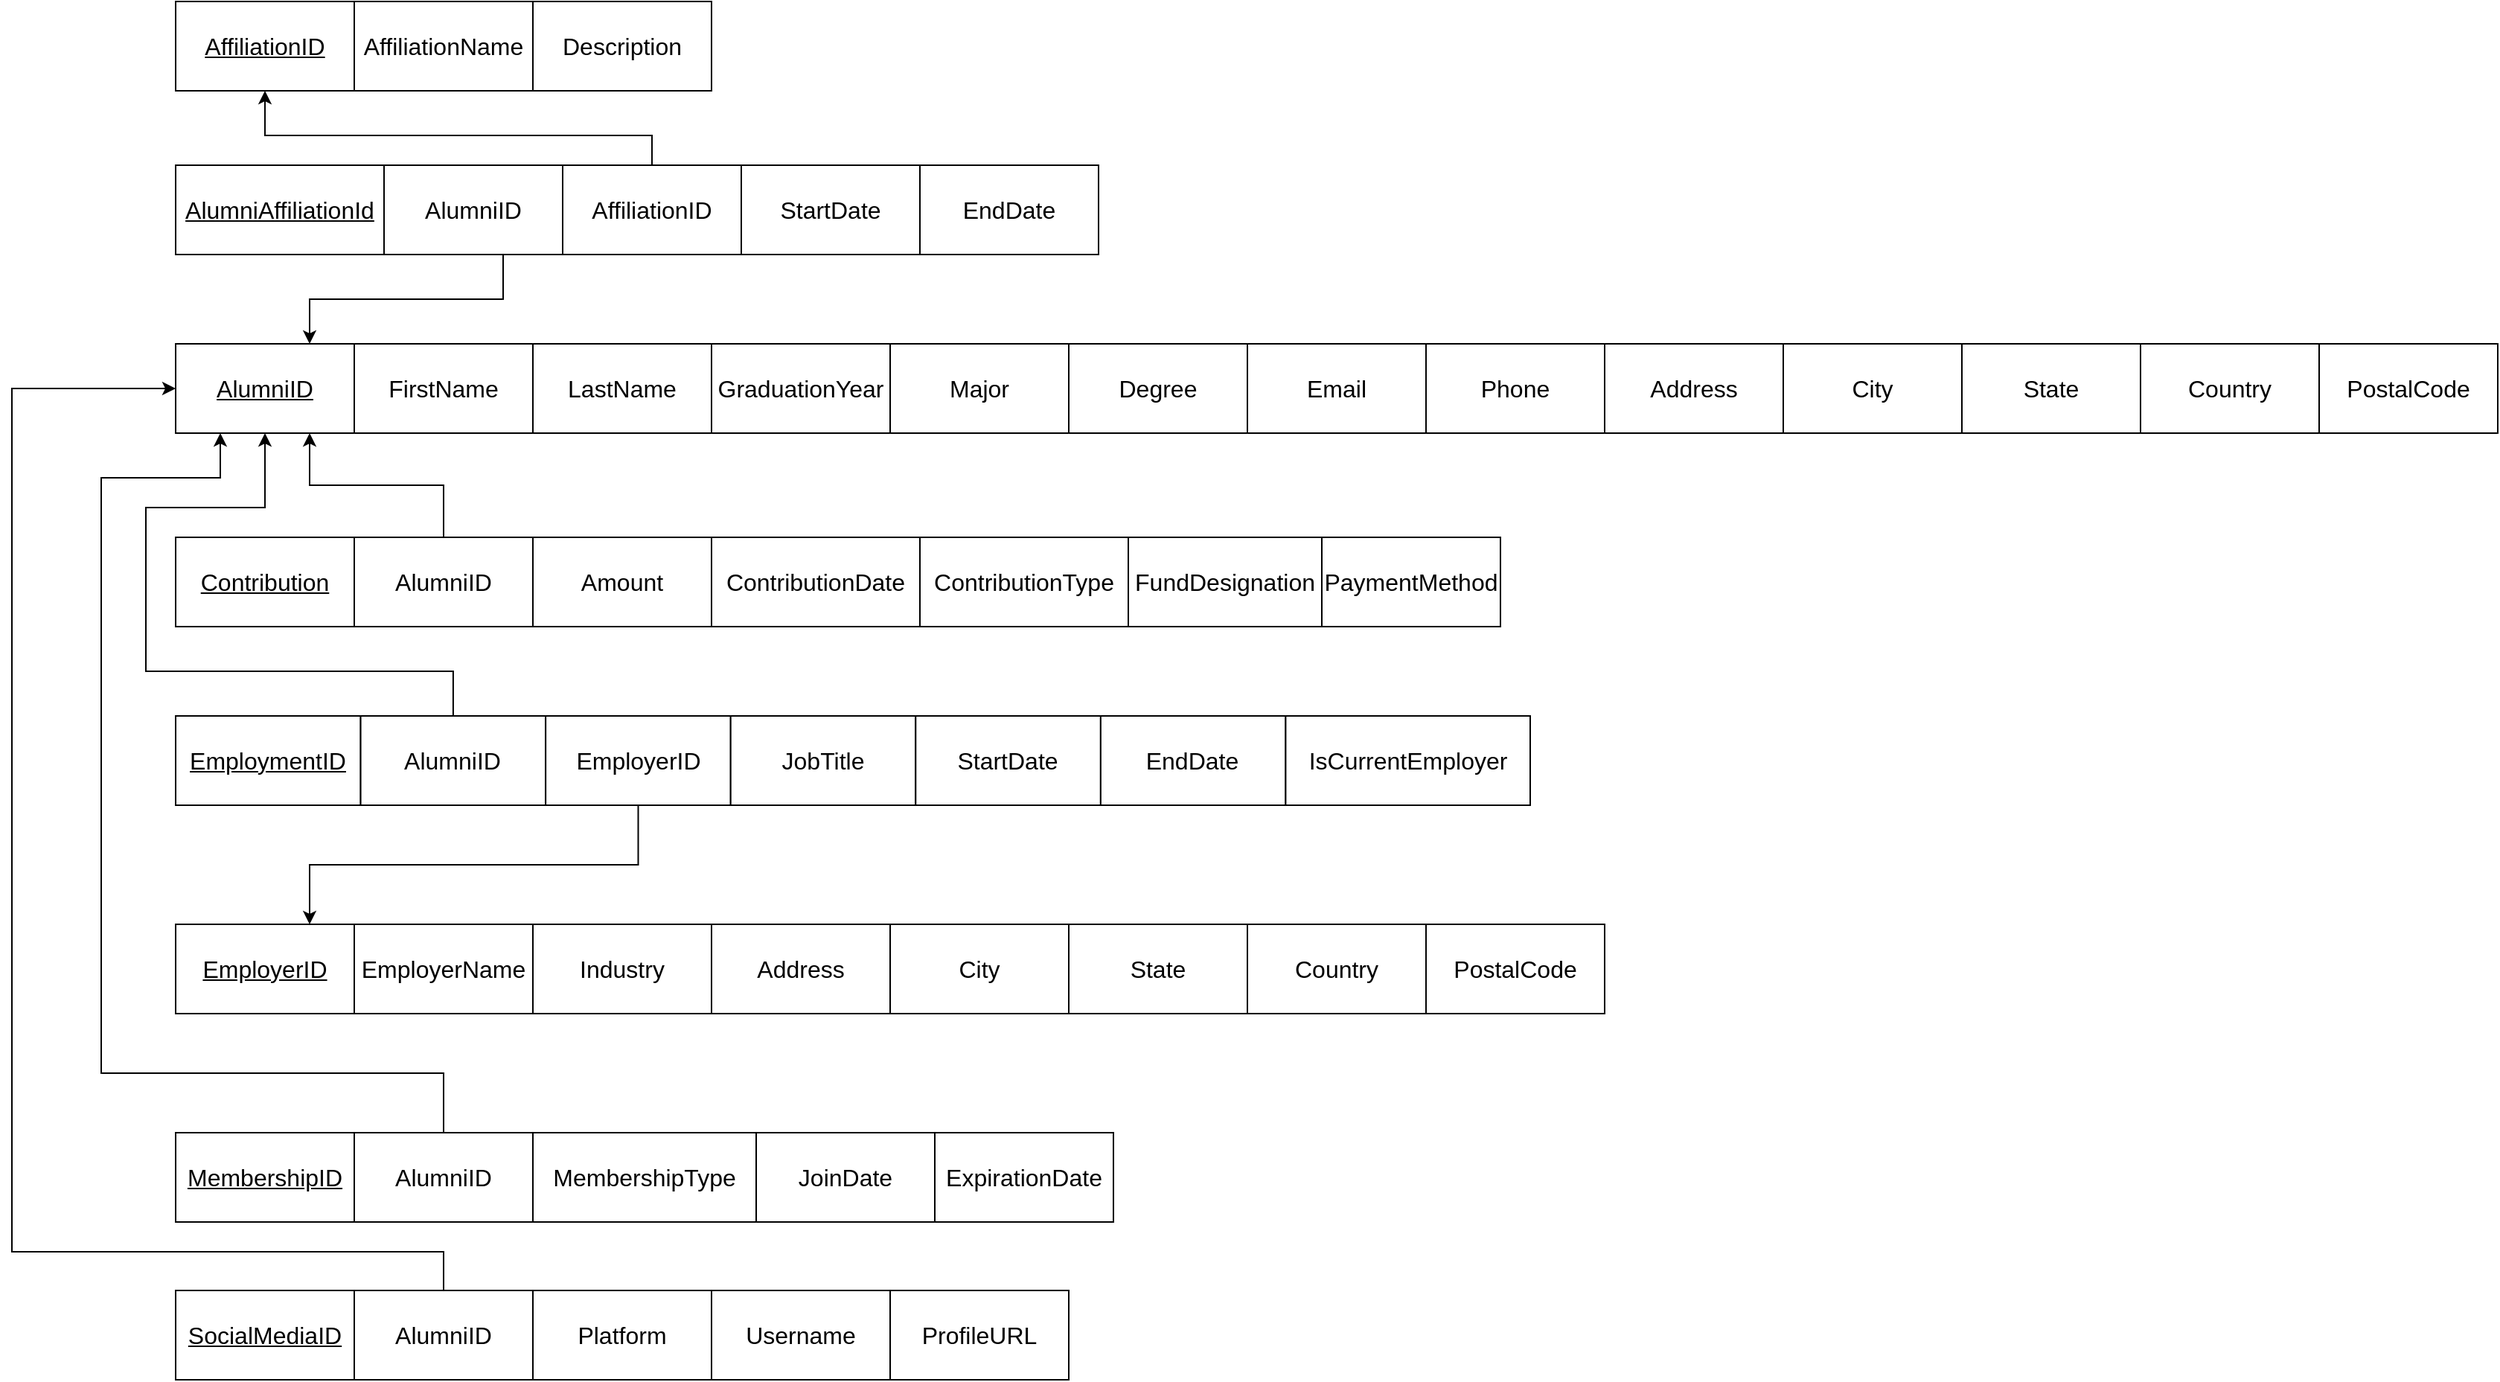 <mxfile version="21.1.8" type="github">
  <diagram name="Page-1" id="mag1rdUsaSiSaSOApt0M">
    <mxGraphModel dx="2052" dy="1500" grid="1" gridSize="10" guides="1" tooltips="1" connect="1" arrows="1" fold="1" page="0" pageScale="1" pageWidth="850" pageHeight="1100" math="0" shadow="0">
      <root>
        <mxCell id="0" />
        <mxCell id="1" parent="0" />
        <mxCell id="jXcQbSGoJ0l4pG3kUkK5-95" value="" style="group;labelBackgroundColor=none;" parent="1" vertex="1" connectable="0">
          <mxGeometry x="10" y="646" width="600" height="60" as="geometry" />
        </mxCell>
        <mxCell id="jXcQbSGoJ0l4pG3kUkK5-90" value="&lt;u&gt;SocialMediaID&lt;/u&gt;" style="rounded=0;whiteSpace=wrap;html=1;fontSize=16;labelBackgroundColor=none;" parent="jXcQbSGoJ0l4pG3kUkK5-95" vertex="1">
          <mxGeometry width="120" height="60" as="geometry" />
        </mxCell>
        <mxCell id="jXcQbSGoJ0l4pG3kUkK5-91" value="AlumniID" style="rounded=0;whiteSpace=wrap;html=1;fontSize=16;labelBackgroundColor=none;" parent="jXcQbSGoJ0l4pG3kUkK5-95" vertex="1">
          <mxGeometry x="120" width="120" height="60" as="geometry" />
        </mxCell>
        <mxCell id="jXcQbSGoJ0l4pG3kUkK5-92" value="Platform" style="rounded=0;whiteSpace=wrap;html=1;fontSize=16;labelBackgroundColor=none;" parent="jXcQbSGoJ0l4pG3kUkK5-95" vertex="1">
          <mxGeometry x="240" width="120" height="60" as="geometry" />
        </mxCell>
        <mxCell id="jXcQbSGoJ0l4pG3kUkK5-93" value="Username" style="rounded=0;whiteSpace=wrap;html=1;fontSize=16;labelBackgroundColor=none;" parent="jXcQbSGoJ0l4pG3kUkK5-95" vertex="1">
          <mxGeometry x="360" width="120" height="60" as="geometry" />
        </mxCell>
        <mxCell id="jXcQbSGoJ0l4pG3kUkK5-94" value="ProfileURL" style="rounded=0;whiteSpace=wrap;html=1;fontSize=16;labelBackgroundColor=none;" parent="jXcQbSGoJ0l4pG3kUkK5-95" vertex="1">
          <mxGeometry x="480" width="120" height="60" as="geometry" />
        </mxCell>
        <mxCell id="jXcQbSGoJ0l4pG3kUkK5-96" value="" style="group;labelBackgroundColor=none;" parent="1" vertex="1" connectable="0">
          <mxGeometry x="10" y="540" width="600" height="60" as="geometry" />
        </mxCell>
        <mxCell id="jXcQbSGoJ0l4pG3kUkK5-82" value="&lt;u&gt;MembershipID&lt;/u&gt;" style="rounded=0;whiteSpace=wrap;html=1;fontSize=16;labelBackgroundColor=none;" parent="jXcQbSGoJ0l4pG3kUkK5-96" vertex="1">
          <mxGeometry width="120" height="60" as="geometry" />
        </mxCell>
        <mxCell id="jXcQbSGoJ0l4pG3kUkK5-83" value="AlumniID" style="rounded=0;whiteSpace=wrap;html=1;fontSize=16;labelBackgroundColor=none;" parent="jXcQbSGoJ0l4pG3kUkK5-96" vertex="1">
          <mxGeometry x="120" width="120" height="60" as="geometry" />
        </mxCell>
        <mxCell id="jXcQbSGoJ0l4pG3kUkK5-84" value="MembershipType" style="rounded=0;whiteSpace=wrap;html=1;fontSize=16;labelBackgroundColor=none;" parent="jXcQbSGoJ0l4pG3kUkK5-96" vertex="1">
          <mxGeometry x="240" width="150" height="60" as="geometry" />
        </mxCell>
        <mxCell id="jXcQbSGoJ0l4pG3kUkK5-85" value="JoinDate" style="rounded=0;whiteSpace=wrap;html=1;fontSize=16;labelBackgroundColor=none;" parent="jXcQbSGoJ0l4pG3kUkK5-96" vertex="1">
          <mxGeometry x="390" width="120" height="60" as="geometry" />
        </mxCell>
        <mxCell id="jXcQbSGoJ0l4pG3kUkK5-86" value="ExpirationDate" style="rounded=0;whiteSpace=wrap;html=1;fontSize=16;labelBackgroundColor=none;" parent="jXcQbSGoJ0l4pG3kUkK5-96" vertex="1">
          <mxGeometry x="510" width="120" height="60" as="geometry" />
        </mxCell>
        <mxCell id="jXcQbSGoJ0l4pG3kUkK5-97" value="" style="group;labelBackgroundColor=none;" parent="1" vertex="1" connectable="0">
          <mxGeometry x="10" y="400" width="960" height="60" as="geometry" />
        </mxCell>
        <mxCell id="jXcQbSGoJ0l4pG3kUkK5-74" value="&lt;u&gt;EmployerID&lt;/u&gt;" style="rounded=0;whiteSpace=wrap;html=1;fontSize=16;labelBackgroundColor=none;" parent="jXcQbSGoJ0l4pG3kUkK5-97" vertex="1">
          <mxGeometry width="120" height="60" as="geometry" />
        </mxCell>
        <mxCell id="jXcQbSGoJ0l4pG3kUkK5-75" value="EmployerName" style="rounded=0;whiteSpace=wrap;html=1;fontSize=16;labelBackgroundColor=none;" parent="jXcQbSGoJ0l4pG3kUkK5-97" vertex="1">
          <mxGeometry x="120" width="120" height="60" as="geometry" />
        </mxCell>
        <mxCell id="jXcQbSGoJ0l4pG3kUkK5-76" value="Industry" style="rounded=0;whiteSpace=wrap;html=1;fontSize=16;labelBackgroundColor=none;" parent="jXcQbSGoJ0l4pG3kUkK5-97" vertex="1">
          <mxGeometry x="240" width="120" height="60" as="geometry" />
        </mxCell>
        <mxCell id="jXcQbSGoJ0l4pG3kUkK5-77" value="Address" style="rounded=0;whiteSpace=wrap;html=1;fontSize=16;labelBackgroundColor=none;" parent="jXcQbSGoJ0l4pG3kUkK5-97" vertex="1">
          <mxGeometry x="360" width="120" height="60" as="geometry" />
        </mxCell>
        <mxCell id="jXcQbSGoJ0l4pG3kUkK5-78" value="City" style="rounded=0;whiteSpace=wrap;html=1;fontSize=16;labelBackgroundColor=none;" parent="jXcQbSGoJ0l4pG3kUkK5-97" vertex="1">
          <mxGeometry x="480" width="120" height="60" as="geometry" />
        </mxCell>
        <mxCell id="jXcQbSGoJ0l4pG3kUkK5-79" value="State" style="rounded=0;whiteSpace=wrap;html=1;fontSize=16;labelBackgroundColor=none;" parent="jXcQbSGoJ0l4pG3kUkK5-97" vertex="1">
          <mxGeometry x="600" width="120" height="60" as="geometry" />
        </mxCell>
        <mxCell id="jXcQbSGoJ0l4pG3kUkK5-80" value="Country" style="rounded=0;whiteSpace=wrap;html=1;fontSize=16;labelBackgroundColor=none;" parent="jXcQbSGoJ0l4pG3kUkK5-97" vertex="1">
          <mxGeometry x="720" width="120" height="60" as="geometry" />
        </mxCell>
        <mxCell id="jXcQbSGoJ0l4pG3kUkK5-81" value="PostalCode" style="rounded=0;whiteSpace=wrap;html=1;fontSize=16;labelBackgroundColor=none;" parent="jXcQbSGoJ0l4pG3kUkK5-97" vertex="1">
          <mxGeometry x="840" width="120" height="60" as="geometry" />
        </mxCell>
        <mxCell id="jXcQbSGoJ0l4pG3kUkK5-99" value="" style="group;labelBackgroundColor=none;" parent="1" vertex="1" connectable="0">
          <mxGeometry x="10" y="260" width="910" height="60" as="geometry" />
        </mxCell>
        <mxCell id="jXcQbSGoJ0l4pG3kUkK5-67" value="&lt;u&gt;EmploymentID&lt;/u&gt;" style="rounded=0;whiteSpace=wrap;html=1;fontSize=16;labelBackgroundColor=none;" parent="jXcQbSGoJ0l4pG3kUkK5-99" vertex="1">
          <mxGeometry width="124.286" height="60" as="geometry" />
        </mxCell>
        <mxCell id="jXcQbSGoJ0l4pG3kUkK5-68" value="AlumniID" style="rounded=0;whiteSpace=wrap;html=1;fontSize=16;labelBackgroundColor=none;" parent="jXcQbSGoJ0l4pG3kUkK5-99" vertex="1">
          <mxGeometry x="124.286" width="124.286" height="60" as="geometry" />
        </mxCell>
        <mxCell id="jXcQbSGoJ0l4pG3kUkK5-69" value="EmployerID" style="rounded=0;whiteSpace=wrap;html=1;fontSize=16;labelBackgroundColor=none;" parent="jXcQbSGoJ0l4pG3kUkK5-99" vertex="1">
          <mxGeometry x="248.571" width="124.286" height="60" as="geometry" />
        </mxCell>
        <mxCell id="jXcQbSGoJ0l4pG3kUkK5-70" value="JobTitle" style="rounded=0;whiteSpace=wrap;html=1;fontSize=16;labelBackgroundColor=none;" parent="jXcQbSGoJ0l4pG3kUkK5-99" vertex="1">
          <mxGeometry x="372.857" width="124.286" height="60" as="geometry" />
        </mxCell>
        <mxCell id="jXcQbSGoJ0l4pG3kUkK5-71" value="StartDate" style="rounded=0;whiteSpace=wrap;html=1;fontSize=16;labelBackgroundColor=none;" parent="jXcQbSGoJ0l4pG3kUkK5-99" vertex="1">
          <mxGeometry x="497.143" width="124.286" height="60" as="geometry" />
        </mxCell>
        <mxCell id="jXcQbSGoJ0l4pG3kUkK5-72" value="EndDate" style="rounded=0;whiteSpace=wrap;html=1;fontSize=16;labelBackgroundColor=none;" parent="jXcQbSGoJ0l4pG3kUkK5-99" vertex="1">
          <mxGeometry x="621.429" width="124.286" height="60" as="geometry" />
        </mxCell>
        <mxCell id="jXcQbSGoJ0l4pG3kUkK5-73" value="IsCurrentEmployer" style="rounded=0;whiteSpace=wrap;html=1;fontSize=16;labelBackgroundColor=none;" parent="jXcQbSGoJ0l4pG3kUkK5-99" vertex="1">
          <mxGeometry x="745.71" width="164.29" height="60" as="geometry" />
        </mxCell>
        <mxCell id="jXcQbSGoJ0l4pG3kUkK5-100" value="" style="group;labelBackgroundColor=none;" parent="1" vertex="1" connectable="0">
          <mxGeometry x="10" y="140" width="840" height="60" as="geometry" />
        </mxCell>
        <mxCell id="jXcQbSGoJ0l4pG3kUkK5-59" value="&lt;u&gt;Contribution&lt;/u&gt;" style="rounded=0;whiteSpace=wrap;html=1;fontSize=16;labelBackgroundColor=none;" parent="jXcQbSGoJ0l4pG3kUkK5-100" vertex="1">
          <mxGeometry width="120" height="60" as="geometry" />
        </mxCell>
        <mxCell id="jXcQbSGoJ0l4pG3kUkK5-60" value="AlumniID" style="rounded=0;whiteSpace=wrap;html=1;fontSize=16;labelBackgroundColor=none;" parent="jXcQbSGoJ0l4pG3kUkK5-100" vertex="1">
          <mxGeometry x="120" width="120" height="60" as="geometry" />
        </mxCell>
        <mxCell id="jXcQbSGoJ0l4pG3kUkK5-61" value="Amount" style="rounded=0;whiteSpace=wrap;html=1;fontSize=16;labelBackgroundColor=none;" parent="jXcQbSGoJ0l4pG3kUkK5-100" vertex="1">
          <mxGeometry x="240" width="120" height="60" as="geometry" />
        </mxCell>
        <mxCell id="jXcQbSGoJ0l4pG3kUkK5-62" value="ContributionDate" style="rounded=0;whiteSpace=wrap;html=1;fontSize=16;labelBackgroundColor=none;" parent="jXcQbSGoJ0l4pG3kUkK5-100" vertex="1">
          <mxGeometry x="360" width="140" height="60" as="geometry" />
        </mxCell>
        <mxCell id="jXcQbSGoJ0l4pG3kUkK5-63" value="ContributionType" style="rounded=0;whiteSpace=wrap;html=1;fontSize=16;labelBackgroundColor=none;" parent="jXcQbSGoJ0l4pG3kUkK5-100" vertex="1">
          <mxGeometry x="500" width="140" height="60" as="geometry" />
        </mxCell>
        <mxCell id="jXcQbSGoJ0l4pG3kUkK5-64" value="FundDesignation" style="rounded=0;whiteSpace=wrap;html=1;fontSize=16;labelBackgroundColor=none;" parent="jXcQbSGoJ0l4pG3kUkK5-100" vertex="1">
          <mxGeometry x="640" width="130" height="60" as="geometry" />
        </mxCell>
        <mxCell id="jXcQbSGoJ0l4pG3kUkK5-65" value="PaymentMethod" style="rounded=0;whiteSpace=wrap;html=1;fontSize=16;labelBackgroundColor=none;" parent="jXcQbSGoJ0l4pG3kUkK5-100" vertex="1">
          <mxGeometry x="770" width="120" height="60" as="geometry" />
        </mxCell>
        <mxCell id="jXcQbSGoJ0l4pG3kUkK5-101" value="" style="group;labelBackgroundColor=none;" parent="1" vertex="1" connectable="0">
          <mxGeometry x="10" y="10" width="1560" height="60" as="geometry" />
        </mxCell>
        <mxCell id="jXcQbSGoJ0l4pG3kUkK5-15" value="&lt;u&gt;AlumniID&lt;/u&gt;" style="rounded=0;whiteSpace=wrap;html=1;fontSize=16;labelBackgroundColor=none;" parent="jXcQbSGoJ0l4pG3kUkK5-101" vertex="1">
          <mxGeometry width="120" height="60" as="geometry" />
        </mxCell>
        <mxCell id="jXcQbSGoJ0l4pG3kUkK5-16" value="FirstName" style="rounded=0;whiteSpace=wrap;html=1;fontSize=16;labelBackgroundColor=none;" parent="jXcQbSGoJ0l4pG3kUkK5-101" vertex="1">
          <mxGeometry x="120" width="120" height="60" as="geometry" />
        </mxCell>
        <mxCell id="jXcQbSGoJ0l4pG3kUkK5-17" value="LastName" style="rounded=0;whiteSpace=wrap;html=1;fontSize=16;labelBackgroundColor=none;" parent="jXcQbSGoJ0l4pG3kUkK5-101" vertex="1">
          <mxGeometry x="240" width="120" height="60" as="geometry" />
        </mxCell>
        <mxCell id="jXcQbSGoJ0l4pG3kUkK5-18" value="GraduationYear" style="rounded=0;whiteSpace=wrap;html=1;fontSize=16;labelBackgroundColor=none;" parent="jXcQbSGoJ0l4pG3kUkK5-101" vertex="1">
          <mxGeometry x="360" width="120" height="60" as="geometry" />
        </mxCell>
        <mxCell id="jXcQbSGoJ0l4pG3kUkK5-19" value="Major" style="rounded=0;whiteSpace=wrap;html=1;fontSize=16;labelBackgroundColor=none;" parent="jXcQbSGoJ0l4pG3kUkK5-101" vertex="1">
          <mxGeometry x="480" width="120" height="60" as="geometry" />
        </mxCell>
        <mxCell id="jXcQbSGoJ0l4pG3kUkK5-20" value="Degree" style="rounded=0;whiteSpace=wrap;html=1;fontSize=16;labelBackgroundColor=none;" parent="jXcQbSGoJ0l4pG3kUkK5-101" vertex="1">
          <mxGeometry x="600" width="120" height="60" as="geometry" />
        </mxCell>
        <mxCell id="jXcQbSGoJ0l4pG3kUkK5-21" value="Email" style="rounded=0;whiteSpace=wrap;html=1;fontSize=16;labelBackgroundColor=none;" parent="jXcQbSGoJ0l4pG3kUkK5-101" vertex="1">
          <mxGeometry x="720" width="120" height="60" as="geometry" />
        </mxCell>
        <mxCell id="jXcQbSGoJ0l4pG3kUkK5-22" value="Phone" style="rounded=0;whiteSpace=wrap;html=1;fontSize=16;labelBackgroundColor=none;" parent="jXcQbSGoJ0l4pG3kUkK5-101" vertex="1">
          <mxGeometry x="840" width="120" height="60" as="geometry" />
        </mxCell>
        <mxCell id="jXcQbSGoJ0l4pG3kUkK5-23" value="Address" style="rounded=0;whiteSpace=wrap;html=1;fontSize=16;labelBackgroundColor=none;" parent="jXcQbSGoJ0l4pG3kUkK5-101" vertex="1">
          <mxGeometry x="960" width="120" height="60" as="geometry" />
        </mxCell>
        <mxCell id="jXcQbSGoJ0l4pG3kUkK5-24" value="City" style="rounded=0;whiteSpace=wrap;html=1;fontSize=16;labelBackgroundColor=none;" parent="jXcQbSGoJ0l4pG3kUkK5-101" vertex="1">
          <mxGeometry x="1080" width="120" height="60" as="geometry" />
        </mxCell>
        <mxCell id="jXcQbSGoJ0l4pG3kUkK5-25" value="State" style="rounded=0;whiteSpace=wrap;html=1;fontSize=16;labelBackgroundColor=none;" parent="jXcQbSGoJ0l4pG3kUkK5-101" vertex="1">
          <mxGeometry x="1200" width="120" height="60" as="geometry" />
        </mxCell>
        <mxCell id="jXcQbSGoJ0l4pG3kUkK5-26" value="Country" style="rounded=0;whiteSpace=wrap;html=1;fontSize=16;labelBackgroundColor=none;" parent="jXcQbSGoJ0l4pG3kUkK5-101" vertex="1">
          <mxGeometry x="1320" width="120" height="60" as="geometry" />
        </mxCell>
        <mxCell id="jXcQbSGoJ0l4pG3kUkK5-27" value="PostalCode" style="rounded=0;whiteSpace=wrap;html=1;fontSize=16;labelBackgroundColor=none;" parent="jXcQbSGoJ0l4pG3kUkK5-101" vertex="1">
          <mxGeometry x="1440" width="120" height="60" as="geometry" />
        </mxCell>
        <mxCell id="jXcQbSGoJ0l4pG3kUkK5-102" value="" style="group;labelBackgroundColor=none;" parent="1" vertex="1" connectable="0">
          <mxGeometry x="10" y="-110" width="600" height="60" as="geometry" />
        </mxCell>
        <mxCell id="jXcQbSGoJ0l4pG3kUkK5-41" value="&lt;u&gt;AlumniAffiliationId&lt;/u&gt;" style="rounded=0;whiteSpace=wrap;html=1;fontSize=16;labelBackgroundColor=none;" parent="jXcQbSGoJ0l4pG3kUkK5-102" vertex="1">
          <mxGeometry width="140" height="60" as="geometry" />
        </mxCell>
        <mxCell id="jXcQbSGoJ0l4pG3kUkK5-42" value="AlumniID" style="rounded=0;whiteSpace=wrap;html=1;fontSize=16;labelBackgroundColor=none;" parent="jXcQbSGoJ0l4pG3kUkK5-102" vertex="1">
          <mxGeometry x="140" width="120" height="60" as="geometry" />
        </mxCell>
        <mxCell id="jXcQbSGoJ0l4pG3kUkK5-43" value="AffiliationID" style="rounded=0;whiteSpace=wrap;html=1;fontSize=16;labelBackgroundColor=none;" parent="jXcQbSGoJ0l4pG3kUkK5-102" vertex="1">
          <mxGeometry x="260" width="120" height="60" as="geometry" />
        </mxCell>
        <mxCell id="jXcQbSGoJ0l4pG3kUkK5-44" value="StartDate" style="rounded=0;whiteSpace=wrap;html=1;fontSize=16;labelBackgroundColor=none;" parent="jXcQbSGoJ0l4pG3kUkK5-102" vertex="1">
          <mxGeometry x="380" width="120" height="60" as="geometry" />
        </mxCell>
        <mxCell id="jXcQbSGoJ0l4pG3kUkK5-45" value="EndDate" style="rounded=0;whiteSpace=wrap;html=1;fontSize=16;labelBackgroundColor=none;" parent="jXcQbSGoJ0l4pG3kUkK5-102" vertex="1">
          <mxGeometry x="500" width="120" height="60" as="geometry" />
        </mxCell>
        <mxCell id="jXcQbSGoJ0l4pG3kUkK5-103" value="" style="group;labelBackgroundColor=none;" parent="1" vertex="1" connectable="0">
          <mxGeometry x="10" y="-220" width="360" height="60" as="geometry" />
        </mxCell>
        <mxCell id="jXcQbSGoJ0l4pG3kUkK5-54" value="&lt;u&gt;AffiliationID&lt;/u&gt;" style="rounded=0;whiteSpace=wrap;html=1;fontSize=16;labelBackgroundColor=none;" parent="jXcQbSGoJ0l4pG3kUkK5-103" vertex="1">
          <mxGeometry width="120" height="60" as="geometry" />
        </mxCell>
        <mxCell id="jXcQbSGoJ0l4pG3kUkK5-55" value="AffiliationName" style="rounded=0;whiteSpace=wrap;html=1;fontSize=16;labelBackgroundColor=none;" parent="jXcQbSGoJ0l4pG3kUkK5-103" vertex="1">
          <mxGeometry x="120" width="120" height="60" as="geometry" />
        </mxCell>
        <mxCell id="jXcQbSGoJ0l4pG3kUkK5-56" value="Description" style="rounded=0;whiteSpace=wrap;html=1;fontSize=16;labelBackgroundColor=none;" parent="jXcQbSGoJ0l4pG3kUkK5-103" vertex="1">
          <mxGeometry x="240" width="120" height="60" as="geometry" />
        </mxCell>
        <mxCell id="Rer92zklHk1zJw0tYmh6-2" style="edgeStyle=orthogonalEdgeStyle;rounded=0;orthogonalLoop=1;jettySize=auto;html=1;entryX=0.5;entryY=1;entryDx=0;entryDy=0;" edge="1" parent="1" source="jXcQbSGoJ0l4pG3kUkK5-43" target="jXcQbSGoJ0l4pG3kUkK5-54">
          <mxGeometry relative="1" as="geometry">
            <Array as="points">
              <mxPoint x="330" y="-130" />
              <mxPoint x="70" y="-130" />
            </Array>
          </mxGeometry>
        </mxCell>
        <mxCell id="Rer92zklHk1zJw0tYmh6-4" style="edgeStyle=orthogonalEdgeStyle;rounded=0;orthogonalLoop=1;jettySize=auto;html=1;entryX=0.75;entryY=0;entryDx=0;entryDy=0;" edge="1" parent="1" source="jXcQbSGoJ0l4pG3kUkK5-42" target="jXcQbSGoJ0l4pG3kUkK5-15">
          <mxGeometry relative="1" as="geometry">
            <Array as="points">
              <mxPoint x="230" y="-20" />
              <mxPoint x="100" y="-20" />
            </Array>
          </mxGeometry>
        </mxCell>
        <mxCell id="Rer92zklHk1zJw0tYmh6-6" style="edgeStyle=orthogonalEdgeStyle;rounded=0;orthogonalLoop=1;jettySize=auto;html=1;entryX=0.75;entryY=1;entryDx=0;entryDy=0;" edge="1" parent="1" source="jXcQbSGoJ0l4pG3kUkK5-60" target="jXcQbSGoJ0l4pG3kUkK5-15">
          <mxGeometry relative="1" as="geometry" />
        </mxCell>
        <mxCell id="Rer92zklHk1zJw0tYmh6-7" style="edgeStyle=orthogonalEdgeStyle;rounded=0;orthogonalLoop=1;jettySize=auto;html=1;entryX=0.5;entryY=1;entryDx=0;entryDy=0;" edge="1" parent="1" source="jXcQbSGoJ0l4pG3kUkK5-68" target="jXcQbSGoJ0l4pG3kUkK5-15">
          <mxGeometry relative="1" as="geometry">
            <Array as="points">
              <mxPoint x="197" y="230" />
              <mxPoint x="-10" y="230" />
              <mxPoint x="-10" y="120" />
              <mxPoint x="70" y="120" />
            </Array>
          </mxGeometry>
        </mxCell>
        <mxCell id="Rer92zklHk1zJw0tYmh6-8" style="edgeStyle=orthogonalEdgeStyle;rounded=0;orthogonalLoop=1;jettySize=auto;html=1;entryX=0.75;entryY=0;entryDx=0;entryDy=0;" edge="1" parent="1" source="jXcQbSGoJ0l4pG3kUkK5-69" target="jXcQbSGoJ0l4pG3kUkK5-74">
          <mxGeometry relative="1" as="geometry">
            <Array as="points">
              <mxPoint x="321" y="360" />
              <mxPoint x="100" y="360" />
            </Array>
          </mxGeometry>
        </mxCell>
        <mxCell id="Rer92zklHk1zJw0tYmh6-9" style="edgeStyle=orthogonalEdgeStyle;rounded=0;orthogonalLoop=1;jettySize=auto;html=1;entryX=0.25;entryY=1;entryDx=0;entryDy=0;" edge="1" parent="1" source="jXcQbSGoJ0l4pG3kUkK5-83" target="jXcQbSGoJ0l4pG3kUkK5-15">
          <mxGeometry relative="1" as="geometry">
            <Array as="points">
              <mxPoint x="190" y="500" />
              <mxPoint x="-40" y="500" />
              <mxPoint x="-40" y="100" />
              <mxPoint x="40" y="100" />
            </Array>
          </mxGeometry>
        </mxCell>
        <mxCell id="Rer92zklHk1zJw0tYmh6-10" style="edgeStyle=orthogonalEdgeStyle;rounded=0;orthogonalLoop=1;jettySize=auto;html=1;entryX=0;entryY=0.5;entryDx=0;entryDy=0;" edge="1" parent="1" source="jXcQbSGoJ0l4pG3kUkK5-91" target="jXcQbSGoJ0l4pG3kUkK5-15">
          <mxGeometry relative="1" as="geometry">
            <Array as="points">
              <mxPoint x="190" y="620" />
              <mxPoint x="-100" y="620" />
              <mxPoint x="-100" y="40" />
            </Array>
          </mxGeometry>
        </mxCell>
      </root>
    </mxGraphModel>
  </diagram>
</mxfile>

